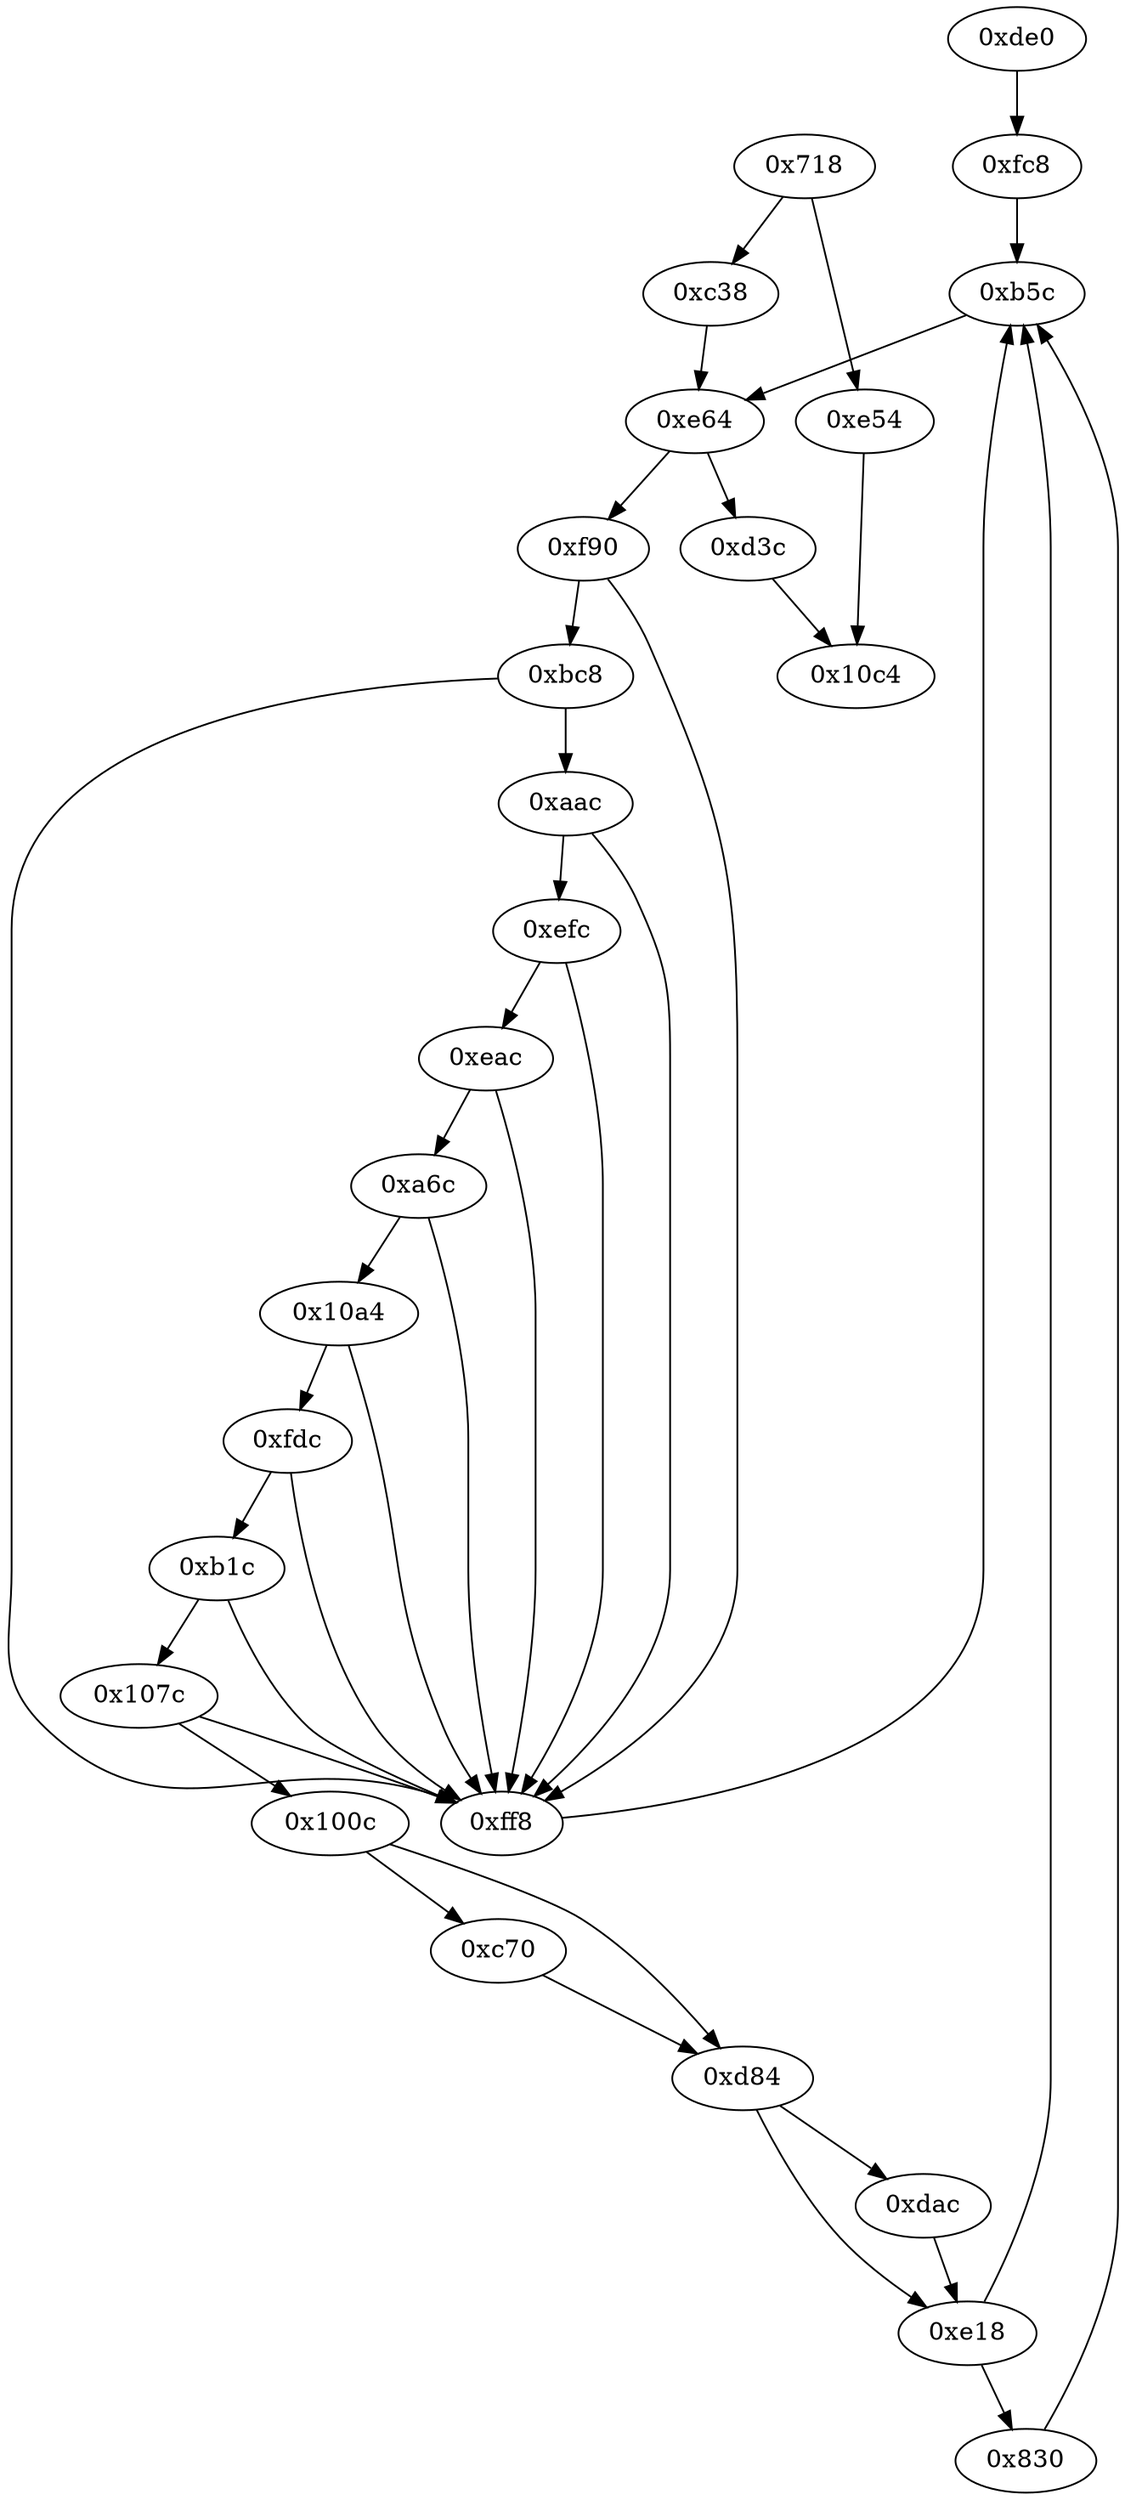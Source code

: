 strict digraph "" {
	graph ["edge"="{}",
		file="/Users/mark/Documents//论文//第二篇论文//2018-08-24交论文后的备份/2019/CFG/basic-algorithms/vowels/1816_recovered.dot",
		"graph"="{u'file': u'/Users/mark/Documents//\u8bba\u6587//\u7b2c\u4e8c\u7bc7\u8bba\u6587//2018-08-24\u4ea4\u8bba\u6587\u540e\u7684\u5907\u4efd/\
2019/CFG/basic-algorithms/vowels/1816_recovered.dot'}",
		"node"="{u'opcode': u''}"
	];
	"0xfc8"	 [opcode="[u'ldr', u'str', u'b']"];
	"0xb5c"	 [opcode="[u'ldr', u'add', u'ldm', u'ldr', u'add', u'b']"];
	"0xfc8" -> "0xb5c";
	"0xc70"	 [opcode="[u'ldr', u'cmp', u'mov', u'mov', u'strb', u'ldr', u'b']"];
	"0xd84"	 [opcode="[u'ldr', u'ldrb', u'str', u'ldr', u'cmp', u'mov', u'mov', u'strb', u'ldr', u'b']"];
	"0xc70" -> "0xd84";
	"0xe64"	 [opcode="[u'str', u'str', u'str', u'str', u'str', u'ldr', u'ldr', u'add', u'str', u'ldr', u'ldrb', u'str', u'ldr', u'ldr', u'ldr', u'cmp', \
u'mov', u'b']"];
	"0xb5c" -> "0xe64";
	"0xe18"	 [opcode="[u'ldr', u'ldrb', u'str', u'ldr', u'cmp', u'mov', u'mov', u'strb', u'ldr', u'cmp', u'mov', u'mov', u'strb', u'ldr', u'b']"];
	"0xe18" -> "0xb5c";
	"0x830"	 [opcode="[u'ldr', u'add', u'str', u'ldr', u'b']"];
	"0xe18" -> "0x830";
	"0xaac"	 [opcode="[u'ldr', u'cmp', u'mov', u'mov', u'strb', u'ldr', u'b']"];
	"0xefc"	 [opcode="[u'ldr', u'cmp', u'mov', u'mov', u'strb', u'ldr', u'b']"];
	"0xaac" -> "0xefc";
	"0xff8"	 [opcode="[u'ldr', u'add', u'str', u'ldr', u'b']"];
	"0xaac" -> "0xff8";
	"0x10a4"	 [opcode="[u'ldr', u'cmp', u'mov', u'mov', u'strb', u'ldr', u'b']"];
	"0xfdc"	 [opcode="[u'ldr', u'cmp', u'mov', u'mov', u'strb', u'ldr', u'b']"];
	"0x10a4" -> "0xfdc";
	"0x10a4" -> "0xff8";
	"0x10c4"	 [opcode="[u'ldr', u'ldr', u'ldr', u'ldr', u'sub', u'ldr', u'sub', u'pop']"];
	"0xe54"	 [opcode="[u'mov']"];
	"0xe54" -> "0x10c4";
	"0xb1c"	 [opcode="[u'ldr', u'cmp', u'mov', u'mov', u'strb', u'ldr', u'b']"];
	"0x107c"	 [opcode="[u'ldr', u'cmp', u'mov', u'mov', u'strb', u'ldr', u'b']"];
	"0xb1c" -> "0x107c";
	"0xb1c" -> "0xff8";
	"0xfdc" -> "0xb1c";
	"0xfdc" -> "0xff8";
	"0xc38"	 [opcode="[u'ldr', u'ldr', u'str', u'sub', u'str', u'ldr', u'ldr', u'b']"];
	"0xc38" -> "0xe64";
	"0xde0"	 [opcode="[u'ldr', u'str', u'ldr', u'str', u'b']"];
	"0xde0" -> "0xfc8";
	"0xf90"	 [opcode="[u'ldr', u'cmp', u'mov', u'mov', u'strb', u'ldr', u'b']"];
	"0xbc8"	 [opcode="[u'ldr', u'cmp', u'mov', u'mov', u'strb', u'ldr', u'b']"];
	"0xf90" -> "0xbc8";
	"0xf90" -> "0xff8";
	"0x100c"	 [opcode="[u'ldr', u'cmp', u'mov', u'mov', u'strb', u'ldr', u'b']"];
	"0x107c" -> "0x100c";
	"0x107c" -> "0xff8";
	"0xeac"	 [opcode="[u'ldr', u'cmp', u'mov', u'mov', u'strb', u'ldr', u'b']"];
	"0xefc" -> "0xeac";
	"0xefc" -> "0xff8";
	"0x100c" -> "0xc70";
	"0x100c" -> "0xd84";
	"0xbc8" -> "0xaac";
	"0xbc8" -> "0xff8";
	"0xd84" -> "0xe18";
	"0xdac"	 [opcode="[u'ldr', u'cmp', u'mov', u'mov', u'strb', u'ldr', u'b']"];
	"0xd84" -> "0xdac";
	"0xeac" -> "0xff8";
	"0xa6c"	 [opcode="[u'ldr', u'cmp', u'mov', u'mov', u'strb', u'ldr', u'b']"];
	"0xeac" -> "0xa6c";
	"0xff8" -> "0xb5c";
	"0xa6c" -> "0x10a4";
	"0xa6c" -> "0xff8";
	"0xe64" -> "0xf90";
	"0xd3c"	 [opcode="[u'ldr', u'ldr', u'mov', u'mov', u'bl', u'ldr', u'ldr', u'bl', u'ldr', u'ldr', u'bl', u'ldr', u'ldr', u'bl', u'ldr', u'mov', u'mov', \
u'b']"];
	"0xe64" -> "0xd3c";
	"0xd3c" -> "0x10c4";
	"0x830" -> "0xb5c";
	"0x718"	 [opcode="[u'push', u'add', u'sub', u'str', u'ldr', u'str', u'ldr', u'ldr', u'str', u'ldr', u'ldr', u'str', u'ldr', u'ldr', u'str', u'ldr', \
u'str', u'ldr', u'str', u'ldr', u'str', u'ldr', u'ldr', u'add', u'str', u'ldr', u'add', u'str', u'ldr', u'add', u'str', u'ldr', \
u'add', u'str', u'str', u'str', u'str', u'str', u'str', u'b']"];
	"0x718" -> "0xe54";
	"0x718" -> "0xc38";
	"0xdac" -> "0xe18";
}

